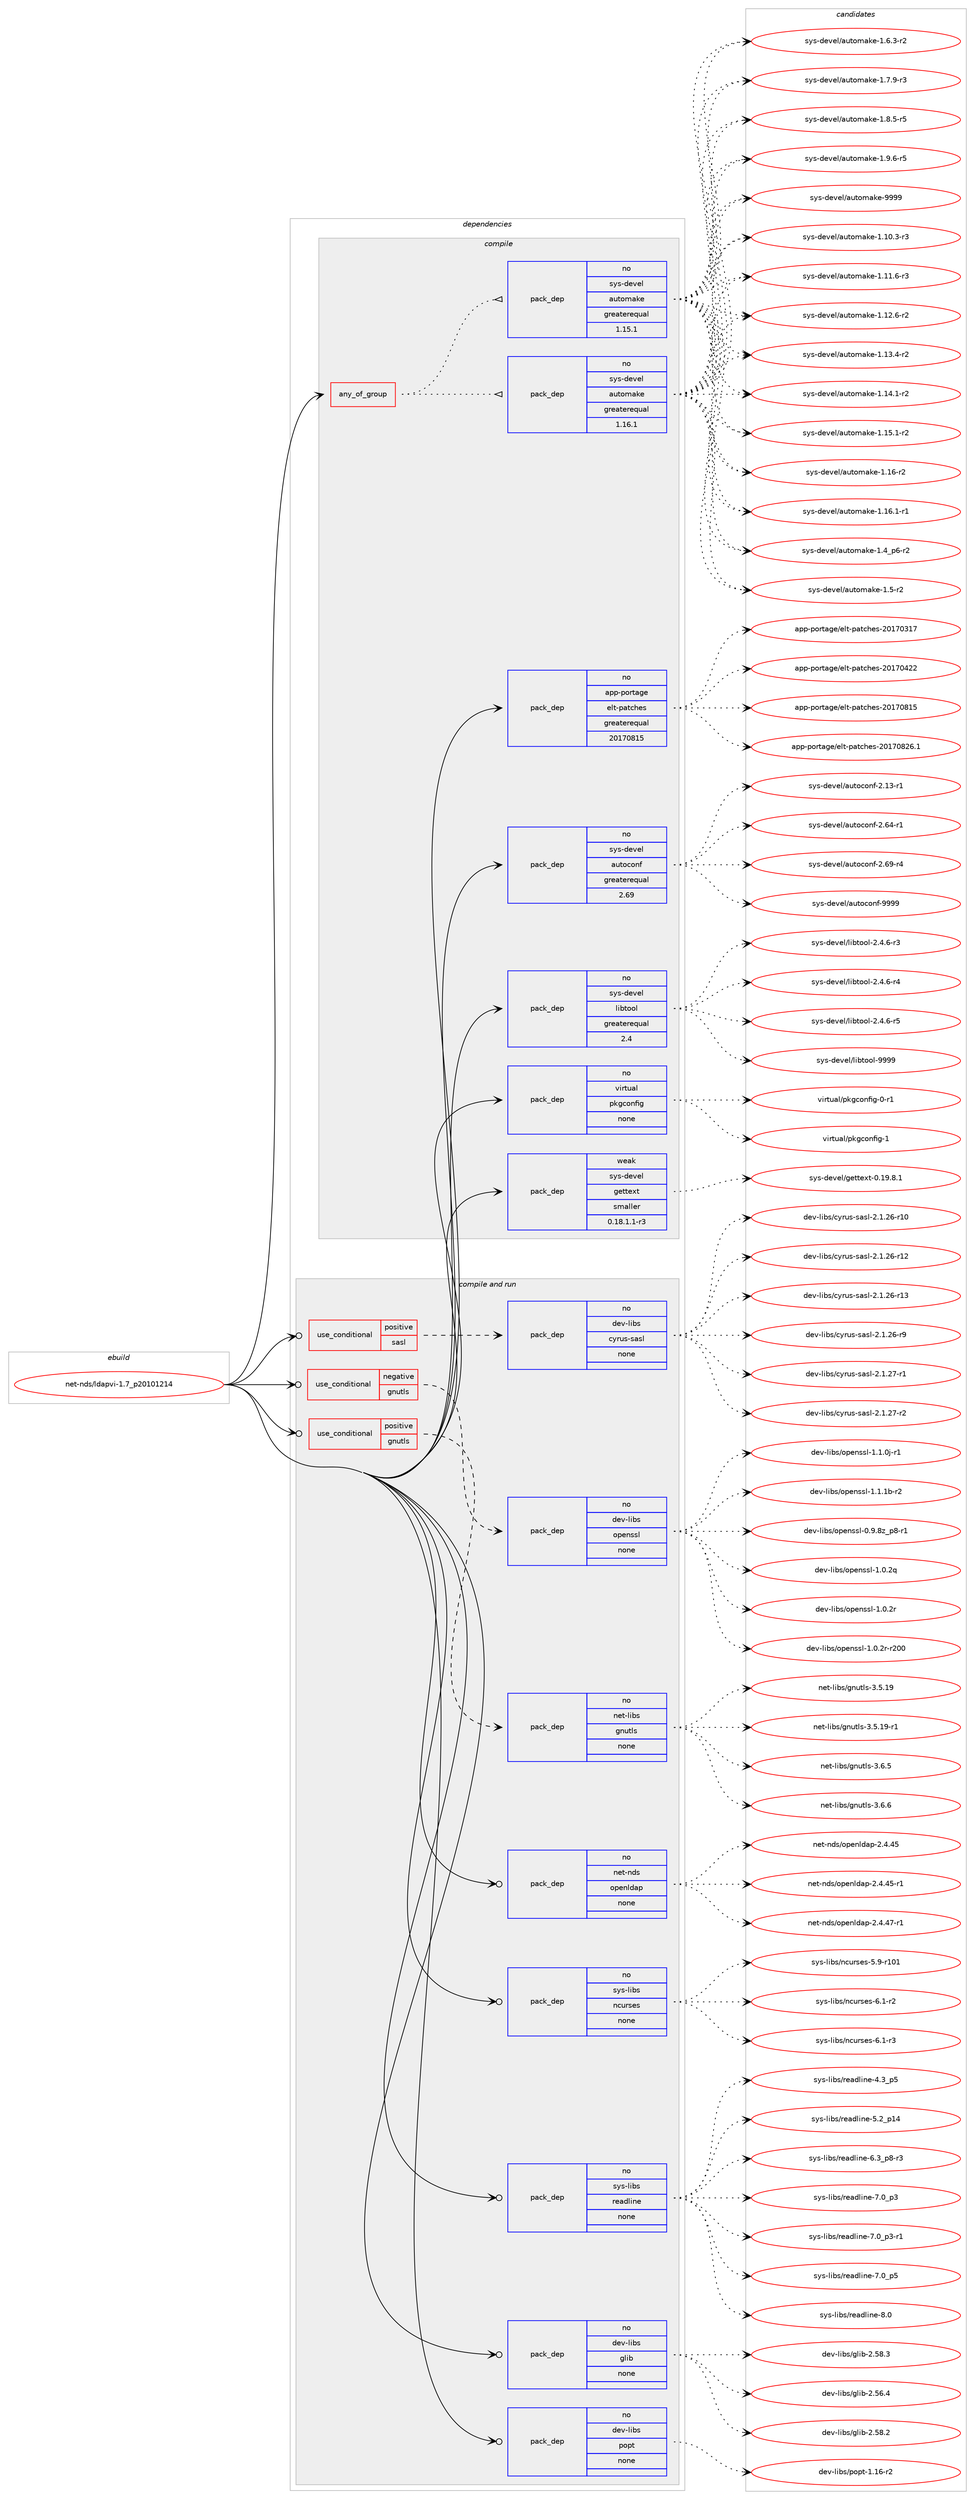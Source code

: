 digraph prolog {

# *************
# Graph options
# *************

newrank=true;
concentrate=true;
compound=true;
graph [rankdir=LR,fontname=Helvetica,fontsize=10,ranksep=1.5];#, ranksep=2.5, nodesep=0.2];
edge  [arrowhead=vee];
node  [fontname=Helvetica,fontsize=10];

# **********
# The ebuild
# **********

subgraph cluster_leftcol {
color=gray;
rank=same;
label=<<i>ebuild</i>>;
id [label="net-nds/ldapvi-1.7_p20101214", color=red, width=4, href="../net-nds/ldapvi-1.7_p20101214.svg"];
}

# ****************
# The dependencies
# ****************

subgraph cluster_midcol {
color=gray;
label=<<i>dependencies</i>>;
subgraph cluster_compile {
fillcolor="#eeeeee";
style=filled;
label=<<i>compile</i>>;
subgraph any26510 {
dependency1674126 [label=<<TABLE BORDER="0" CELLBORDER="1" CELLSPACING="0" CELLPADDING="4"><TR><TD CELLPADDING="10">any_of_group</TD></TR></TABLE>>, shape=none, color=red];subgraph pack1197080 {
dependency1674127 [label=<<TABLE BORDER="0" CELLBORDER="1" CELLSPACING="0" CELLPADDING="4" WIDTH="220"><TR><TD ROWSPAN="6" CELLPADDING="30">pack_dep</TD></TR><TR><TD WIDTH="110">no</TD></TR><TR><TD>sys-devel</TD></TR><TR><TD>automake</TD></TR><TR><TD>greaterequal</TD></TR><TR><TD>1.16.1</TD></TR></TABLE>>, shape=none, color=blue];
}
dependency1674126:e -> dependency1674127:w [weight=20,style="dotted",arrowhead="oinv"];
subgraph pack1197081 {
dependency1674128 [label=<<TABLE BORDER="0" CELLBORDER="1" CELLSPACING="0" CELLPADDING="4" WIDTH="220"><TR><TD ROWSPAN="6" CELLPADDING="30">pack_dep</TD></TR><TR><TD WIDTH="110">no</TD></TR><TR><TD>sys-devel</TD></TR><TR><TD>automake</TD></TR><TR><TD>greaterequal</TD></TR><TR><TD>1.15.1</TD></TR></TABLE>>, shape=none, color=blue];
}
dependency1674126:e -> dependency1674128:w [weight=20,style="dotted",arrowhead="oinv"];
}
id:e -> dependency1674126:w [weight=20,style="solid",arrowhead="vee"];
subgraph pack1197082 {
dependency1674129 [label=<<TABLE BORDER="0" CELLBORDER="1" CELLSPACING="0" CELLPADDING="4" WIDTH="220"><TR><TD ROWSPAN="6" CELLPADDING="30">pack_dep</TD></TR><TR><TD WIDTH="110">no</TD></TR><TR><TD>app-portage</TD></TR><TR><TD>elt-patches</TD></TR><TR><TD>greaterequal</TD></TR><TR><TD>20170815</TD></TR></TABLE>>, shape=none, color=blue];
}
id:e -> dependency1674129:w [weight=20,style="solid",arrowhead="vee"];
subgraph pack1197083 {
dependency1674130 [label=<<TABLE BORDER="0" CELLBORDER="1" CELLSPACING="0" CELLPADDING="4" WIDTH="220"><TR><TD ROWSPAN="6" CELLPADDING="30">pack_dep</TD></TR><TR><TD WIDTH="110">no</TD></TR><TR><TD>sys-devel</TD></TR><TR><TD>autoconf</TD></TR><TR><TD>greaterequal</TD></TR><TR><TD>2.69</TD></TR></TABLE>>, shape=none, color=blue];
}
id:e -> dependency1674130:w [weight=20,style="solid",arrowhead="vee"];
subgraph pack1197084 {
dependency1674131 [label=<<TABLE BORDER="0" CELLBORDER="1" CELLSPACING="0" CELLPADDING="4" WIDTH="220"><TR><TD ROWSPAN="6" CELLPADDING="30">pack_dep</TD></TR><TR><TD WIDTH="110">no</TD></TR><TR><TD>sys-devel</TD></TR><TR><TD>libtool</TD></TR><TR><TD>greaterequal</TD></TR><TR><TD>2.4</TD></TR></TABLE>>, shape=none, color=blue];
}
id:e -> dependency1674131:w [weight=20,style="solid",arrowhead="vee"];
subgraph pack1197085 {
dependency1674132 [label=<<TABLE BORDER="0" CELLBORDER="1" CELLSPACING="0" CELLPADDING="4" WIDTH="220"><TR><TD ROWSPAN="6" CELLPADDING="30">pack_dep</TD></TR><TR><TD WIDTH="110">no</TD></TR><TR><TD>virtual</TD></TR><TR><TD>pkgconfig</TD></TR><TR><TD>none</TD></TR><TR><TD></TD></TR></TABLE>>, shape=none, color=blue];
}
id:e -> dependency1674132:w [weight=20,style="solid",arrowhead="vee"];
subgraph pack1197086 {
dependency1674133 [label=<<TABLE BORDER="0" CELLBORDER="1" CELLSPACING="0" CELLPADDING="4" WIDTH="220"><TR><TD ROWSPAN="6" CELLPADDING="30">pack_dep</TD></TR><TR><TD WIDTH="110">weak</TD></TR><TR><TD>sys-devel</TD></TR><TR><TD>gettext</TD></TR><TR><TD>smaller</TD></TR><TR><TD>0.18.1.1-r3</TD></TR></TABLE>>, shape=none, color=blue];
}
id:e -> dependency1674133:w [weight=20,style="solid",arrowhead="vee"];
}
subgraph cluster_compileandrun {
fillcolor="#eeeeee";
style=filled;
label=<<i>compile and run</i>>;
subgraph cond449706 {
dependency1674134 [label=<<TABLE BORDER="0" CELLBORDER="1" CELLSPACING="0" CELLPADDING="4"><TR><TD ROWSPAN="3" CELLPADDING="10">use_conditional</TD></TR><TR><TD>negative</TD></TR><TR><TD>gnutls</TD></TR></TABLE>>, shape=none, color=red];
subgraph pack1197087 {
dependency1674135 [label=<<TABLE BORDER="0" CELLBORDER="1" CELLSPACING="0" CELLPADDING="4" WIDTH="220"><TR><TD ROWSPAN="6" CELLPADDING="30">pack_dep</TD></TR><TR><TD WIDTH="110">no</TD></TR><TR><TD>dev-libs</TD></TR><TR><TD>openssl</TD></TR><TR><TD>none</TD></TR><TR><TD></TD></TR></TABLE>>, shape=none, color=blue];
}
dependency1674134:e -> dependency1674135:w [weight=20,style="dashed",arrowhead="vee"];
}
id:e -> dependency1674134:w [weight=20,style="solid",arrowhead="odotvee"];
subgraph cond449707 {
dependency1674136 [label=<<TABLE BORDER="0" CELLBORDER="1" CELLSPACING="0" CELLPADDING="4"><TR><TD ROWSPAN="3" CELLPADDING="10">use_conditional</TD></TR><TR><TD>positive</TD></TR><TR><TD>gnutls</TD></TR></TABLE>>, shape=none, color=red];
subgraph pack1197088 {
dependency1674137 [label=<<TABLE BORDER="0" CELLBORDER="1" CELLSPACING="0" CELLPADDING="4" WIDTH="220"><TR><TD ROWSPAN="6" CELLPADDING="30">pack_dep</TD></TR><TR><TD WIDTH="110">no</TD></TR><TR><TD>net-libs</TD></TR><TR><TD>gnutls</TD></TR><TR><TD>none</TD></TR><TR><TD></TD></TR></TABLE>>, shape=none, color=blue];
}
dependency1674136:e -> dependency1674137:w [weight=20,style="dashed",arrowhead="vee"];
}
id:e -> dependency1674136:w [weight=20,style="solid",arrowhead="odotvee"];
subgraph cond449708 {
dependency1674138 [label=<<TABLE BORDER="0" CELLBORDER="1" CELLSPACING="0" CELLPADDING="4"><TR><TD ROWSPAN="3" CELLPADDING="10">use_conditional</TD></TR><TR><TD>positive</TD></TR><TR><TD>sasl</TD></TR></TABLE>>, shape=none, color=red];
subgraph pack1197089 {
dependency1674139 [label=<<TABLE BORDER="0" CELLBORDER="1" CELLSPACING="0" CELLPADDING="4" WIDTH="220"><TR><TD ROWSPAN="6" CELLPADDING="30">pack_dep</TD></TR><TR><TD WIDTH="110">no</TD></TR><TR><TD>dev-libs</TD></TR><TR><TD>cyrus-sasl</TD></TR><TR><TD>none</TD></TR><TR><TD></TD></TR></TABLE>>, shape=none, color=blue];
}
dependency1674138:e -> dependency1674139:w [weight=20,style="dashed",arrowhead="vee"];
}
id:e -> dependency1674138:w [weight=20,style="solid",arrowhead="odotvee"];
subgraph pack1197090 {
dependency1674140 [label=<<TABLE BORDER="0" CELLBORDER="1" CELLSPACING="0" CELLPADDING="4" WIDTH="220"><TR><TD ROWSPAN="6" CELLPADDING="30">pack_dep</TD></TR><TR><TD WIDTH="110">no</TD></TR><TR><TD>dev-libs</TD></TR><TR><TD>glib</TD></TR><TR><TD>none</TD></TR><TR><TD></TD></TR></TABLE>>, shape=none, color=blue];
}
id:e -> dependency1674140:w [weight=20,style="solid",arrowhead="odotvee"];
subgraph pack1197091 {
dependency1674141 [label=<<TABLE BORDER="0" CELLBORDER="1" CELLSPACING="0" CELLPADDING="4" WIDTH="220"><TR><TD ROWSPAN="6" CELLPADDING="30">pack_dep</TD></TR><TR><TD WIDTH="110">no</TD></TR><TR><TD>dev-libs</TD></TR><TR><TD>popt</TD></TR><TR><TD>none</TD></TR><TR><TD></TD></TR></TABLE>>, shape=none, color=blue];
}
id:e -> dependency1674141:w [weight=20,style="solid",arrowhead="odotvee"];
subgraph pack1197092 {
dependency1674142 [label=<<TABLE BORDER="0" CELLBORDER="1" CELLSPACING="0" CELLPADDING="4" WIDTH="220"><TR><TD ROWSPAN="6" CELLPADDING="30">pack_dep</TD></TR><TR><TD WIDTH="110">no</TD></TR><TR><TD>net-nds</TD></TR><TR><TD>openldap</TD></TR><TR><TD>none</TD></TR><TR><TD></TD></TR></TABLE>>, shape=none, color=blue];
}
id:e -> dependency1674142:w [weight=20,style="solid",arrowhead="odotvee"];
subgraph pack1197093 {
dependency1674143 [label=<<TABLE BORDER="0" CELLBORDER="1" CELLSPACING="0" CELLPADDING="4" WIDTH="220"><TR><TD ROWSPAN="6" CELLPADDING="30">pack_dep</TD></TR><TR><TD WIDTH="110">no</TD></TR><TR><TD>sys-libs</TD></TR><TR><TD>ncurses</TD></TR><TR><TD>none</TD></TR><TR><TD></TD></TR></TABLE>>, shape=none, color=blue];
}
id:e -> dependency1674143:w [weight=20,style="solid",arrowhead="odotvee"];
subgraph pack1197094 {
dependency1674144 [label=<<TABLE BORDER="0" CELLBORDER="1" CELLSPACING="0" CELLPADDING="4" WIDTH="220"><TR><TD ROWSPAN="6" CELLPADDING="30">pack_dep</TD></TR><TR><TD WIDTH="110">no</TD></TR><TR><TD>sys-libs</TD></TR><TR><TD>readline</TD></TR><TR><TD>none</TD></TR><TR><TD></TD></TR></TABLE>>, shape=none, color=blue];
}
id:e -> dependency1674144:w [weight=20,style="solid",arrowhead="odotvee"];
}
subgraph cluster_run {
fillcolor="#eeeeee";
style=filled;
label=<<i>run</i>>;
}
}

# **************
# The candidates
# **************

subgraph cluster_choices {
rank=same;
color=gray;
label=<<i>candidates</i>>;

subgraph choice1197080 {
color=black;
nodesep=1;
choice11512111545100101118101108479711711611110997107101454946494846514511451 [label="sys-devel/automake-1.10.3-r3", color=red, width=4,href="../sys-devel/automake-1.10.3-r3.svg"];
choice11512111545100101118101108479711711611110997107101454946494946544511451 [label="sys-devel/automake-1.11.6-r3", color=red, width=4,href="../sys-devel/automake-1.11.6-r3.svg"];
choice11512111545100101118101108479711711611110997107101454946495046544511450 [label="sys-devel/automake-1.12.6-r2", color=red, width=4,href="../sys-devel/automake-1.12.6-r2.svg"];
choice11512111545100101118101108479711711611110997107101454946495146524511450 [label="sys-devel/automake-1.13.4-r2", color=red, width=4,href="../sys-devel/automake-1.13.4-r2.svg"];
choice11512111545100101118101108479711711611110997107101454946495246494511450 [label="sys-devel/automake-1.14.1-r2", color=red, width=4,href="../sys-devel/automake-1.14.1-r2.svg"];
choice11512111545100101118101108479711711611110997107101454946495346494511450 [label="sys-devel/automake-1.15.1-r2", color=red, width=4,href="../sys-devel/automake-1.15.1-r2.svg"];
choice1151211154510010111810110847971171161111099710710145494649544511450 [label="sys-devel/automake-1.16-r2", color=red, width=4,href="../sys-devel/automake-1.16-r2.svg"];
choice11512111545100101118101108479711711611110997107101454946495446494511449 [label="sys-devel/automake-1.16.1-r1", color=red, width=4,href="../sys-devel/automake-1.16.1-r1.svg"];
choice115121115451001011181011084797117116111109971071014549465295112544511450 [label="sys-devel/automake-1.4_p6-r2", color=red, width=4,href="../sys-devel/automake-1.4_p6-r2.svg"];
choice11512111545100101118101108479711711611110997107101454946534511450 [label="sys-devel/automake-1.5-r2", color=red, width=4,href="../sys-devel/automake-1.5-r2.svg"];
choice115121115451001011181011084797117116111109971071014549465446514511450 [label="sys-devel/automake-1.6.3-r2", color=red, width=4,href="../sys-devel/automake-1.6.3-r2.svg"];
choice115121115451001011181011084797117116111109971071014549465546574511451 [label="sys-devel/automake-1.7.9-r3", color=red, width=4,href="../sys-devel/automake-1.7.9-r3.svg"];
choice115121115451001011181011084797117116111109971071014549465646534511453 [label="sys-devel/automake-1.8.5-r5", color=red, width=4,href="../sys-devel/automake-1.8.5-r5.svg"];
choice115121115451001011181011084797117116111109971071014549465746544511453 [label="sys-devel/automake-1.9.6-r5", color=red, width=4,href="../sys-devel/automake-1.9.6-r5.svg"];
choice115121115451001011181011084797117116111109971071014557575757 [label="sys-devel/automake-9999", color=red, width=4,href="../sys-devel/automake-9999.svg"];
dependency1674127:e -> choice11512111545100101118101108479711711611110997107101454946494846514511451:w [style=dotted,weight="100"];
dependency1674127:e -> choice11512111545100101118101108479711711611110997107101454946494946544511451:w [style=dotted,weight="100"];
dependency1674127:e -> choice11512111545100101118101108479711711611110997107101454946495046544511450:w [style=dotted,weight="100"];
dependency1674127:e -> choice11512111545100101118101108479711711611110997107101454946495146524511450:w [style=dotted,weight="100"];
dependency1674127:e -> choice11512111545100101118101108479711711611110997107101454946495246494511450:w [style=dotted,weight="100"];
dependency1674127:e -> choice11512111545100101118101108479711711611110997107101454946495346494511450:w [style=dotted,weight="100"];
dependency1674127:e -> choice1151211154510010111810110847971171161111099710710145494649544511450:w [style=dotted,weight="100"];
dependency1674127:e -> choice11512111545100101118101108479711711611110997107101454946495446494511449:w [style=dotted,weight="100"];
dependency1674127:e -> choice115121115451001011181011084797117116111109971071014549465295112544511450:w [style=dotted,weight="100"];
dependency1674127:e -> choice11512111545100101118101108479711711611110997107101454946534511450:w [style=dotted,weight="100"];
dependency1674127:e -> choice115121115451001011181011084797117116111109971071014549465446514511450:w [style=dotted,weight="100"];
dependency1674127:e -> choice115121115451001011181011084797117116111109971071014549465546574511451:w [style=dotted,weight="100"];
dependency1674127:e -> choice115121115451001011181011084797117116111109971071014549465646534511453:w [style=dotted,weight="100"];
dependency1674127:e -> choice115121115451001011181011084797117116111109971071014549465746544511453:w [style=dotted,weight="100"];
dependency1674127:e -> choice115121115451001011181011084797117116111109971071014557575757:w [style=dotted,weight="100"];
}
subgraph choice1197081 {
color=black;
nodesep=1;
choice11512111545100101118101108479711711611110997107101454946494846514511451 [label="sys-devel/automake-1.10.3-r3", color=red, width=4,href="../sys-devel/automake-1.10.3-r3.svg"];
choice11512111545100101118101108479711711611110997107101454946494946544511451 [label="sys-devel/automake-1.11.6-r3", color=red, width=4,href="../sys-devel/automake-1.11.6-r3.svg"];
choice11512111545100101118101108479711711611110997107101454946495046544511450 [label="sys-devel/automake-1.12.6-r2", color=red, width=4,href="../sys-devel/automake-1.12.6-r2.svg"];
choice11512111545100101118101108479711711611110997107101454946495146524511450 [label="sys-devel/automake-1.13.4-r2", color=red, width=4,href="../sys-devel/automake-1.13.4-r2.svg"];
choice11512111545100101118101108479711711611110997107101454946495246494511450 [label="sys-devel/automake-1.14.1-r2", color=red, width=4,href="../sys-devel/automake-1.14.1-r2.svg"];
choice11512111545100101118101108479711711611110997107101454946495346494511450 [label="sys-devel/automake-1.15.1-r2", color=red, width=4,href="../sys-devel/automake-1.15.1-r2.svg"];
choice1151211154510010111810110847971171161111099710710145494649544511450 [label="sys-devel/automake-1.16-r2", color=red, width=4,href="../sys-devel/automake-1.16-r2.svg"];
choice11512111545100101118101108479711711611110997107101454946495446494511449 [label="sys-devel/automake-1.16.1-r1", color=red, width=4,href="../sys-devel/automake-1.16.1-r1.svg"];
choice115121115451001011181011084797117116111109971071014549465295112544511450 [label="sys-devel/automake-1.4_p6-r2", color=red, width=4,href="../sys-devel/automake-1.4_p6-r2.svg"];
choice11512111545100101118101108479711711611110997107101454946534511450 [label="sys-devel/automake-1.5-r2", color=red, width=4,href="../sys-devel/automake-1.5-r2.svg"];
choice115121115451001011181011084797117116111109971071014549465446514511450 [label="sys-devel/automake-1.6.3-r2", color=red, width=4,href="../sys-devel/automake-1.6.3-r2.svg"];
choice115121115451001011181011084797117116111109971071014549465546574511451 [label="sys-devel/automake-1.7.9-r3", color=red, width=4,href="../sys-devel/automake-1.7.9-r3.svg"];
choice115121115451001011181011084797117116111109971071014549465646534511453 [label="sys-devel/automake-1.8.5-r5", color=red, width=4,href="../sys-devel/automake-1.8.5-r5.svg"];
choice115121115451001011181011084797117116111109971071014549465746544511453 [label="sys-devel/automake-1.9.6-r5", color=red, width=4,href="../sys-devel/automake-1.9.6-r5.svg"];
choice115121115451001011181011084797117116111109971071014557575757 [label="sys-devel/automake-9999", color=red, width=4,href="../sys-devel/automake-9999.svg"];
dependency1674128:e -> choice11512111545100101118101108479711711611110997107101454946494846514511451:w [style=dotted,weight="100"];
dependency1674128:e -> choice11512111545100101118101108479711711611110997107101454946494946544511451:w [style=dotted,weight="100"];
dependency1674128:e -> choice11512111545100101118101108479711711611110997107101454946495046544511450:w [style=dotted,weight="100"];
dependency1674128:e -> choice11512111545100101118101108479711711611110997107101454946495146524511450:w [style=dotted,weight="100"];
dependency1674128:e -> choice11512111545100101118101108479711711611110997107101454946495246494511450:w [style=dotted,weight="100"];
dependency1674128:e -> choice11512111545100101118101108479711711611110997107101454946495346494511450:w [style=dotted,weight="100"];
dependency1674128:e -> choice1151211154510010111810110847971171161111099710710145494649544511450:w [style=dotted,weight="100"];
dependency1674128:e -> choice11512111545100101118101108479711711611110997107101454946495446494511449:w [style=dotted,weight="100"];
dependency1674128:e -> choice115121115451001011181011084797117116111109971071014549465295112544511450:w [style=dotted,weight="100"];
dependency1674128:e -> choice11512111545100101118101108479711711611110997107101454946534511450:w [style=dotted,weight="100"];
dependency1674128:e -> choice115121115451001011181011084797117116111109971071014549465446514511450:w [style=dotted,weight="100"];
dependency1674128:e -> choice115121115451001011181011084797117116111109971071014549465546574511451:w [style=dotted,weight="100"];
dependency1674128:e -> choice115121115451001011181011084797117116111109971071014549465646534511453:w [style=dotted,weight="100"];
dependency1674128:e -> choice115121115451001011181011084797117116111109971071014549465746544511453:w [style=dotted,weight="100"];
dependency1674128:e -> choice115121115451001011181011084797117116111109971071014557575757:w [style=dotted,weight="100"];
}
subgraph choice1197082 {
color=black;
nodesep=1;
choice97112112451121111141169710310147101108116451129711699104101115455048495548514955 [label="app-portage/elt-patches-20170317", color=red, width=4,href="../app-portage/elt-patches-20170317.svg"];
choice97112112451121111141169710310147101108116451129711699104101115455048495548525050 [label="app-portage/elt-patches-20170422", color=red, width=4,href="../app-portage/elt-patches-20170422.svg"];
choice97112112451121111141169710310147101108116451129711699104101115455048495548564953 [label="app-portage/elt-patches-20170815", color=red, width=4,href="../app-portage/elt-patches-20170815.svg"];
choice971121124511211111411697103101471011081164511297116991041011154550484955485650544649 [label="app-portage/elt-patches-20170826.1", color=red, width=4,href="../app-portage/elt-patches-20170826.1.svg"];
dependency1674129:e -> choice97112112451121111141169710310147101108116451129711699104101115455048495548514955:w [style=dotted,weight="100"];
dependency1674129:e -> choice97112112451121111141169710310147101108116451129711699104101115455048495548525050:w [style=dotted,weight="100"];
dependency1674129:e -> choice97112112451121111141169710310147101108116451129711699104101115455048495548564953:w [style=dotted,weight="100"];
dependency1674129:e -> choice971121124511211111411697103101471011081164511297116991041011154550484955485650544649:w [style=dotted,weight="100"];
}
subgraph choice1197083 {
color=black;
nodesep=1;
choice1151211154510010111810110847971171161119911111010245504649514511449 [label="sys-devel/autoconf-2.13-r1", color=red, width=4,href="../sys-devel/autoconf-2.13-r1.svg"];
choice1151211154510010111810110847971171161119911111010245504654524511449 [label="sys-devel/autoconf-2.64-r1", color=red, width=4,href="../sys-devel/autoconf-2.64-r1.svg"];
choice1151211154510010111810110847971171161119911111010245504654574511452 [label="sys-devel/autoconf-2.69-r4", color=red, width=4,href="../sys-devel/autoconf-2.69-r4.svg"];
choice115121115451001011181011084797117116111991111101024557575757 [label="sys-devel/autoconf-9999", color=red, width=4,href="../sys-devel/autoconf-9999.svg"];
dependency1674130:e -> choice1151211154510010111810110847971171161119911111010245504649514511449:w [style=dotted,weight="100"];
dependency1674130:e -> choice1151211154510010111810110847971171161119911111010245504654524511449:w [style=dotted,weight="100"];
dependency1674130:e -> choice1151211154510010111810110847971171161119911111010245504654574511452:w [style=dotted,weight="100"];
dependency1674130:e -> choice115121115451001011181011084797117116111991111101024557575757:w [style=dotted,weight="100"];
}
subgraph choice1197084 {
color=black;
nodesep=1;
choice1151211154510010111810110847108105981161111111084550465246544511451 [label="sys-devel/libtool-2.4.6-r3", color=red, width=4,href="../sys-devel/libtool-2.4.6-r3.svg"];
choice1151211154510010111810110847108105981161111111084550465246544511452 [label="sys-devel/libtool-2.4.6-r4", color=red, width=4,href="../sys-devel/libtool-2.4.6-r4.svg"];
choice1151211154510010111810110847108105981161111111084550465246544511453 [label="sys-devel/libtool-2.4.6-r5", color=red, width=4,href="../sys-devel/libtool-2.4.6-r5.svg"];
choice1151211154510010111810110847108105981161111111084557575757 [label="sys-devel/libtool-9999", color=red, width=4,href="../sys-devel/libtool-9999.svg"];
dependency1674131:e -> choice1151211154510010111810110847108105981161111111084550465246544511451:w [style=dotted,weight="100"];
dependency1674131:e -> choice1151211154510010111810110847108105981161111111084550465246544511452:w [style=dotted,weight="100"];
dependency1674131:e -> choice1151211154510010111810110847108105981161111111084550465246544511453:w [style=dotted,weight="100"];
dependency1674131:e -> choice1151211154510010111810110847108105981161111111084557575757:w [style=dotted,weight="100"];
}
subgraph choice1197085 {
color=black;
nodesep=1;
choice11810511411611797108471121071039911111010210510345484511449 [label="virtual/pkgconfig-0-r1", color=red, width=4,href="../virtual/pkgconfig-0-r1.svg"];
choice1181051141161179710847112107103991111101021051034549 [label="virtual/pkgconfig-1", color=red, width=4,href="../virtual/pkgconfig-1.svg"];
dependency1674132:e -> choice11810511411611797108471121071039911111010210510345484511449:w [style=dotted,weight="100"];
dependency1674132:e -> choice1181051141161179710847112107103991111101021051034549:w [style=dotted,weight="100"];
}
subgraph choice1197086 {
color=black;
nodesep=1;
choice1151211154510010111810110847103101116116101120116454846495746564649 [label="sys-devel/gettext-0.19.8.1", color=red, width=4,href="../sys-devel/gettext-0.19.8.1.svg"];
dependency1674133:e -> choice1151211154510010111810110847103101116116101120116454846495746564649:w [style=dotted,weight="100"];
}
subgraph choice1197087 {
color=black;
nodesep=1;
choice10010111845108105981154711111210111011511510845484657465612295112564511449 [label="dev-libs/openssl-0.9.8z_p8-r1", color=red, width=4,href="../dev-libs/openssl-0.9.8z_p8-r1.svg"];
choice100101118451081059811547111112101110115115108454946484650113 [label="dev-libs/openssl-1.0.2q", color=red, width=4,href="../dev-libs/openssl-1.0.2q.svg"];
choice100101118451081059811547111112101110115115108454946484650114 [label="dev-libs/openssl-1.0.2r", color=red, width=4,href="../dev-libs/openssl-1.0.2r.svg"];
choice10010111845108105981154711111210111011511510845494648465011445114504848 [label="dev-libs/openssl-1.0.2r-r200", color=red, width=4,href="../dev-libs/openssl-1.0.2r-r200.svg"];
choice1001011184510810598115471111121011101151151084549464946481064511449 [label="dev-libs/openssl-1.1.0j-r1", color=red, width=4,href="../dev-libs/openssl-1.1.0j-r1.svg"];
choice100101118451081059811547111112101110115115108454946494649984511450 [label="dev-libs/openssl-1.1.1b-r2", color=red, width=4,href="../dev-libs/openssl-1.1.1b-r2.svg"];
dependency1674135:e -> choice10010111845108105981154711111210111011511510845484657465612295112564511449:w [style=dotted,weight="100"];
dependency1674135:e -> choice100101118451081059811547111112101110115115108454946484650113:w [style=dotted,weight="100"];
dependency1674135:e -> choice100101118451081059811547111112101110115115108454946484650114:w [style=dotted,weight="100"];
dependency1674135:e -> choice10010111845108105981154711111210111011511510845494648465011445114504848:w [style=dotted,weight="100"];
dependency1674135:e -> choice1001011184510810598115471111121011101151151084549464946481064511449:w [style=dotted,weight="100"];
dependency1674135:e -> choice100101118451081059811547111112101110115115108454946494649984511450:w [style=dotted,weight="100"];
}
subgraph choice1197088 {
color=black;
nodesep=1;
choice11010111645108105981154710311011711610811545514653464957 [label="net-libs/gnutls-3.5.19", color=red, width=4,href="../net-libs/gnutls-3.5.19.svg"];
choice110101116451081059811547103110117116108115455146534649574511449 [label="net-libs/gnutls-3.5.19-r1", color=red, width=4,href="../net-libs/gnutls-3.5.19-r1.svg"];
choice110101116451081059811547103110117116108115455146544653 [label="net-libs/gnutls-3.6.5", color=red, width=4,href="../net-libs/gnutls-3.6.5.svg"];
choice110101116451081059811547103110117116108115455146544654 [label="net-libs/gnutls-3.6.6", color=red, width=4,href="../net-libs/gnutls-3.6.6.svg"];
dependency1674137:e -> choice11010111645108105981154710311011711610811545514653464957:w [style=dotted,weight="100"];
dependency1674137:e -> choice110101116451081059811547103110117116108115455146534649574511449:w [style=dotted,weight="100"];
dependency1674137:e -> choice110101116451081059811547103110117116108115455146544653:w [style=dotted,weight="100"];
dependency1674137:e -> choice110101116451081059811547103110117116108115455146544654:w [style=dotted,weight="100"];
}
subgraph choice1197089 {
color=black;
nodesep=1;
choice10010111845108105981154799121114117115451159711510845504649465054451144948 [label="dev-libs/cyrus-sasl-2.1.26-r10", color=red, width=4,href="../dev-libs/cyrus-sasl-2.1.26-r10.svg"];
choice10010111845108105981154799121114117115451159711510845504649465054451144950 [label="dev-libs/cyrus-sasl-2.1.26-r12", color=red, width=4,href="../dev-libs/cyrus-sasl-2.1.26-r12.svg"];
choice10010111845108105981154799121114117115451159711510845504649465054451144951 [label="dev-libs/cyrus-sasl-2.1.26-r13", color=red, width=4,href="../dev-libs/cyrus-sasl-2.1.26-r13.svg"];
choice100101118451081059811547991211141171154511597115108455046494650544511457 [label="dev-libs/cyrus-sasl-2.1.26-r9", color=red, width=4,href="../dev-libs/cyrus-sasl-2.1.26-r9.svg"];
choice100101118451081059811547991211141171154511597115108455046494650554511449 [label="dev-libs/cyrus-sasl-2.1.27-r1", color=red, width=4,href="../dev-libs/cyrus-sasl-2.1.27-r1.svg"];
choice100101118451081059811547991211141171154511597115108455046494650554511450 [label="dev-libs/cyrus-sasl-2.1.27-r2", color=red, width=4,href="../dev-libs/cyrus-sasl-2.1.27-r2.svg"];
dependency1674139:e -> choice10010111845108105981154799121114117115451159711510845504649465054451144948:w [style=dotted,weight="100"];
dependency1674139:e -> choice10010111845108105981154799121114117115451159711510845504649465054451144950:w [style=dotted,weight="100"];
dependency1674139:e -> choice10010111845108105981154799121114117115451159711510845504649465054451144951:w [style=dotted,weight="100"];
dependency1674139:e -> choice100101118451081059811547991211141171154511597115108455046494650544511457:w [style=dotted,weight="100"];
dependency1674139:e -> choice100101118451081059811547991211141171154511597115108455046494650554511449:w [style=dotted,weight="100"];
dependency1674139:e -> choice100101118451081059811547991211141171154511597115108455046494650554511450:w [style=dotted,weight="100"];
}
subgraph choice1197090 {
color=black;
nodesep=1;
choice1001011184510810598115471031081059845504653544652 [label="dev-libs/glib-2.56.4", color=red, width=4,href="../dev-libs/glib-2.56.4.svg"];
choice1001011184510810598115471031081059845504653564650 [label="dev-libs/glib-2.58.2", color=red, width=4,href="../dev-libs/glib-2.58.2.svg"];
choice1001011184510810598115471031081059845504653564651 [label="dev-libs/glib-2.58.3", color=red, width=4,href="../dev-libs/glib-2.58.3.svg"];
dependency1674140:e -> choice1001011184510810598115471031081059845504653544652:w [style=dotted,weight="100"];
dependency1674140:e -> choice1001011184510810598115471031081059845504653564650:w [style=dotted,weight="100"];
dependency1674140:e -> choice1001011184510810598115471031081059845504653564651:w [style=dotted,weight="100"];
}
subgraph choice1197091 {
color=black;
nodesep=1;
choice10010111845108105981154711211111211645494649544511450 [label="dev-libs/popt-1.16-r2", color=red, width=4,href="../dev-libs/popt-1.16-r2.svg"];
dependency1674141:e -> choice10010111845108105981154711211111211645494649544511450:w [style=dotted,weight="100"];
}
subgraph choice1197092 {
color=black;
nodesep=1;
choice11010111645110100115471111121011101081009711245504652465253 [label="net-nds/openldap-2.4.45", color=red, width=4,href="../net-nds/openldap-2.4.45.svg"];
choice110101116451101001154711111210111010810097112455046524652534511449 [label="net-nds/openldap-2.4.45-r1", color=red, width=4,href="../net-nds/openldap-2.4.45-r1.svg"];
choice110101116451101001154711111210111010810097112455046524652554511449 [label="net-nds/openldap-2.4.47-r1", color=red, width=4,href="../net-nds/openldap-2.4.47-r1.svg"];
dependency1674142:e -> choice11010111645110100115471111121011101081009711245504652465253:w [style=dotted,weight="100"];
dependency1674142:e -> choice110101116451101001154711111210111010810097112455046524652534511449:w [style=dotted,weight="100"];
dependency1674142:e -> choice110101116451101001154711111210111010810097112455046524652554511449:w [style=dotted,weight="100"];
}
subgraph choice1197093 {
color=black;
nodesep=1;
choice115121115451081059811547110991171141151011154553465745114494849 [label="sys-libs/ncurses-5.9-r101", color=red, width=4,href="../sys-libs/ncurses-5.9-r101.svg"];
choice11512111545108105981154711099117114115101115455446494511450 [label="sys-libs/ncurses-6.1-r2", color=red, width=4,href="../sys-libs/ncurses-6.1-r2.svg"];
choice11512111545108105981154711099117114115101115455446494511451 [label="sys-libs/ncurses-6.1-r3", color=red, width=4,href="../sys-libs/ncurses-6.1-r3.svg"];
dependency1674143:e -> choice115121115451081059811547110991171141151011154553465745114494849:w [style=dotted,weight="100"];
dependency1674143:e -> choice11512111545108105981154711099117114115101115455446494511450:w [style=dotted,weight="100"];
dependency1674143:e -> choice11512111545108105981154711099117114115101115455446494511451:w [style=dotted,weight="100"];
}
subgraph choice1197094 {
color=black;
nodesep=1;
choice11512111545108105981154711410197100108105110101455246519511253 [label="sys-libs/readline-4.3_p5", color=red, width=4,href="../sys-libs/readline-4.3_p5.svg"];
choice1151211154510810598115471141019710010810511010145534650951124952 [label="sys-libs/readline-5.2_p14", color=red, width=4,href="../sys-libs/readline-5.2_p14.svg"];
choice115121115451081059811547114101971001081051101014554465195112564511451 [label="sys-libs/readline-6.3_p8-r3", color=red, width=4,href="../sys-libs/readline-6.3_p8-r3.svg"];
choice11512111545108105981154711410197100108105110101455546489511251 [label="sys-libs/readline-7.0_p3", color=red, width=4,href="../sys-libs/readline-7.0_p3.svg"];
choice115121115451081059811547114101971001081051101014555464895112514511449 [label="sys-libs/readline-7.0_p3-r1", color=red, width=4,href="../sys-libs/readline-7.0_p3-r1.svg"];
choice11512111545108105981154711410197100108105110101455546489511253 [label="sys-libs/readline-7.0_p5", color=red, width=4,href="../sys-libs/readline-7.0_p5.svg"];
choice1151211154510810598115471141019710010810511010145564648 [label="sys-libs/readline-8.0", color=red, width=4,href="../sys-libs/readline-8.0.svg"];
dependency1674144:e -> choice11512111545108105981154711410197100108105110101455246519511253:w [style=dotted,weight="100"];
dependency1674144:e -> choice1151211154510810598115471141019710010810511010145534650951124952:w [style=dotted,weight="100"];
dependency1674144:e -> choice115121115451081059811547114101971001081051101014554465195112564511451:w [style=dotted,weight="100"];
dependency1674144:e -> choice11512111545108105981154711410197100108105110101455546489511251:w [style=dotted,weight="100"];
dependency1674144:e -> choice115121115451081059811547114101971001081051101014555464895112514511449:w [style=dotted,weight="100"];
dependency1674144:e -> choice11512111545108105981154711410197100108105110101455546489511253:w [style=dotted,weight="100"];
dependency1674144:e -> choice1151211154510810598115471141019710010810511010145564648:w [style=dotted,weight="100"];
}
}

}
